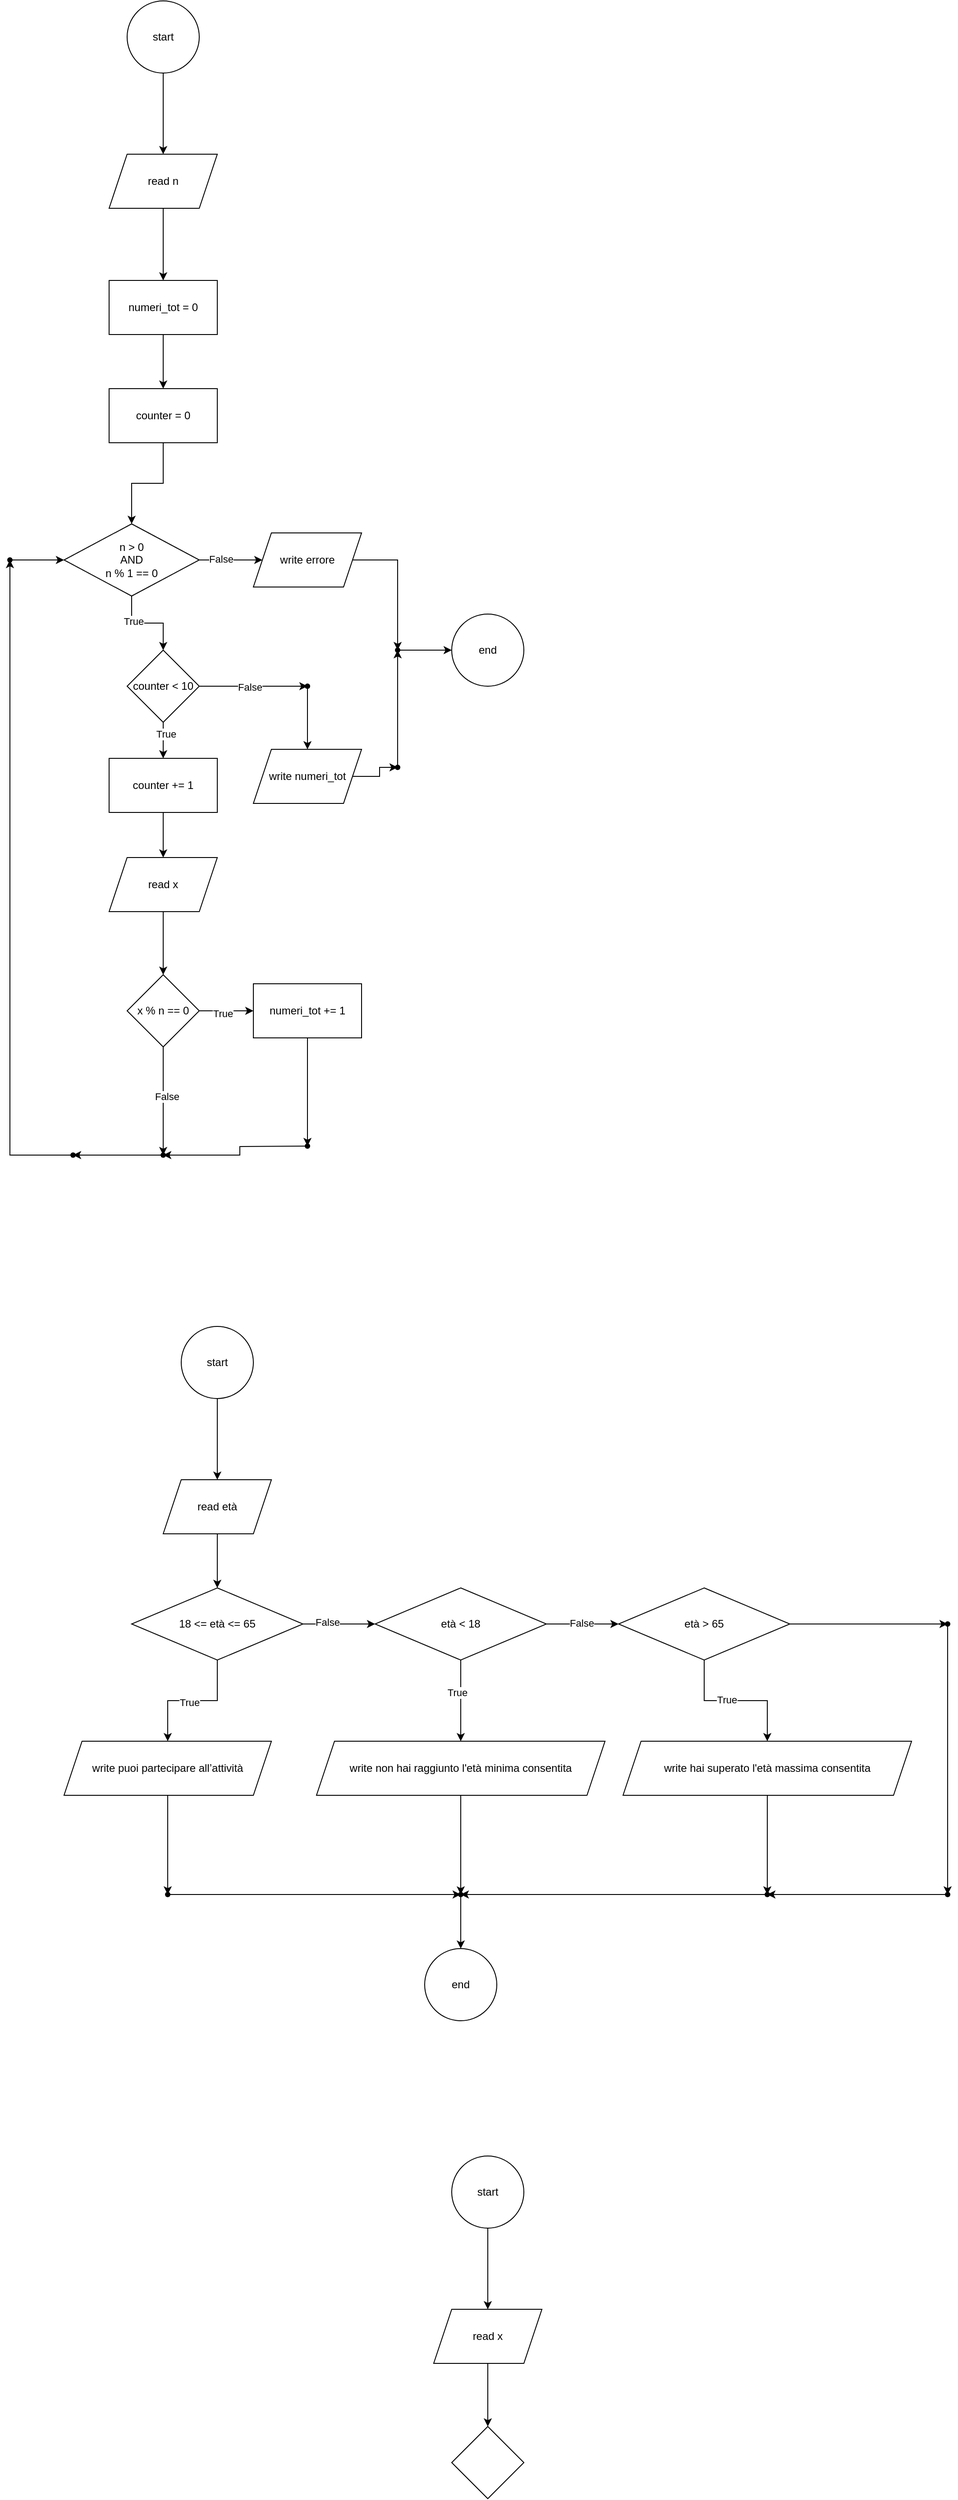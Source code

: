 <mxfile version="26.0.9">
  <diagram name="Page-1" id="5bRIWqPp8xZ-8v8zyqov">
    <mxGraphModel dx="1210" dy="714" grid="1" gridSize="10" guides="1" tooltips="1" connect="1" arrows="1" fold="1" page="0" pageScale="1" pageWidth="850" pageHeight="1100" math="0" shadow="0">
      <root>
        <mxCell id="0" />
        <mxCell id="1" parent="0" />
        <mxCell id="FgGzrAZ7h3xGlEs_a5b2-3" value="" style="edgeStyle=orthogonalEdgeStyle;rounded=0;orthogonalLoop=1;jettySize=auto;html=1;" parent="1" source="FgGzrAZ7h3xGlEs_a5b2-1" target="FgGzrAZ7h3xGlEs_a5b2-2" edge="1">
          <mxGeometry relative="1" as="geometry" />
        </mxCell>
        <mxCell id="FgGzrAZ7h3xGlEs_a5b2-1" value="start" style="ellipse;whiteSpace=wrap;html=1;" parent="1" vertex="1">
          <mxGeometry x="520" y="210" width="80" height="80" as="geometry" />
        </mxCell>
        <mxCell id="u1FyatXsR4D14z9bLsPo-2" value="" style="edgeStyle=orthogonalEdgeStyle;rounded=0;orthogonalLoop=1;jettySize=auto;html=1;" edge="1" parent="1" source="FgGzrAZ7h3xGlEs_a5b2-2" target="u1FyatXsR4D14z9bLsPo-1">
          <mxGeometry relative="1" as="geometry" />
        </mxCell>
        <mxCell id="FgGzrAZ7h3xGlEs_a5b2-2" value="read n" style="shape=parallelogram;perimeter=parallelogramPerimeter;whiteSpace=wrap;html=1;fixedSize=1;" parent="1" vertex="1">
          <mxGeometry x="500" y="380" width="120" height="60" as="geometry" />
        </mxCell>
        <mxCell id="FgGzrAZ7h3xGlEs_a5b2-7" value="" style="edgeStyle=orthogonalEdgeStyle;rounded=0;orthogonalLoop=1;jettySize=auto;html=1;" parent="1" source="FgGzrAZ7h3xGlEs_a5b2-4" target="FgGzrAZ7h3xGlEs_a5b2-6" edge="1">
          <mxGeometry relative="1" as="geometry" />
        </mxCell>
        <mxCell id="u1FyatXsR4D14z9bLsPo-28" value="False" style="edgeLabel;html=1;align=center;verticalAlign=middle;resizable=0;points=[];" vertex="1" connectable="0" parent="FgGzrAZ7h3xGlEs_a5b2-7">
          <mxGeometry x="-0.314" y="1" relative="1" as="geometry">
            <mxPoint as="offset" />
          </mxGeometry>
        </mxCell>
        <mxCell id="FgGzrAZ7h3xGlEs_a5b2-13" value="" style="edgeStyle=orthogonalEdgeStyle;rounded=0;orthogonalLoop=1;jettySize=auto;html=1;" parent="1" source="FgGzrAZ7h3xGlEs_a5b2-4" target="FgGzrAZ7h3xGlEs_a5b2-12" edge="1">
          <mxGeometry relative="1" as="geometry" />
        </mxCell>
        <mxCell id="u1FyatXsR4D14z9bLsPo-29" value="True" style="edgeLabel;html=1;align=center;verticalAlign=middle;resizable=0;points=[];" vertex="1" connectable="0" parent="FgGzrAZ7h3xGlEs_a5b2-13">
          <mxGeometry x="-0.333" y="2" relative="1" as="geometry">
            <mxPoint as="offset" />
          </mxGeometry>
        </mxCell>
        <mxCell id="FgGzrAZ7h3xGlEs_a5b2-4" value="&lt;div&gt;n &amp;gt; 0&lt;/div&gt;&lt;div&gt;AND&lt;/div&gt;&lt;div&gt;n % 1 == 0 &lt;br&gt;&lt;/div&gt;" style="rhombus;whiteSpace=wrap;html=1;" parent="1" vertex="1">
          <mxGeometry x="450" y="790" width="150" height="80" as="geometry" />
        </mxCell>
        <mxCell id="FgGzrAZ7h3xGlEs_a5b2-9" value="" style="edgeStyle=orthogonalEdgeStyle;rounded=0;orthogonalLoop=1;jettySize=auto;html=1;" parent="1" source="FgGzrAZ7h3xGlEs_a5b2-6" target="FgGzrAZ7h3xGlEs_a5b2-8" edge="1">
          <mxGeometry relative="1" as="geometry" />
        </mxCell>
        <mxCell id="FgGzrAZ7h3xGlEs_a5b2-6" value="write errore" style="shape=parallelogram;perimeter=parallelogramPerimeter;whiteSpace=wrap;html=1;fixedSize=1;" parent="1" vertex="1">
          <mxGeometry x="660" y="800" width="120" height="60" as="geometry" />
        </mxCell>
        <mxCell id="FgGzrAZ7h3xGlEs_a5b2-11" value="" style="edgeStyle=orthogonalEdgeStyle;rounded=0;orthogonalLoop=1;jettySize=auto;html=1;" parent="1" source="FgGzrAZ7h3xGlEs_a5b2-8" target="FgGzrAZ7h3xGlEs_a5b2-10" edge="1">
          <mxGeometry relative="1" as="geometry" />
        </mxCell>
        <mxCell id="FgGzrAZ7h3xGlEs_a5b2-8" value="" style="shape=waypoint;sketch=0;size=6;pointerEvents=1;points=[];fillColor=default;resizable=0;rotatable=0;perimeter=centerPerimeter;snapToPoint=1;" parent="1" vertex="1">
          <mxGeometry x="810" y="920" width="20" height="20" as="geometry" />
        </mxCell>
        <mxCell id="FgGzrAZ7h3xGlEs_a5b2-10" value="end" style="ellipse;whiteSpace=wrap;html=1;sketch=0;pointerEvents=1;resizable=0;" parent="1" vertex="1">
          <mxGeometry x="880" y="890" width="80" height="80" as="geometry" />
        </mxCell>
        <mxCell id="FgGzrAZ7h3xGlEs_a5b2-26" value="" style="edgeStyle=orthogonalEdgeStyle;rounded=0;orthogonalLoop=1;jettySize=auto;html=1;" parent="1" source="FgGzrAZ7h3xGlEs_a5b2-12" target="FgGzrAZ7h3xGlEs_a5b2-25" edge="1">
          <mxGeometry relative="1" as="geometry" />
        </mxCell>
        <mxCell id="u1FyatXsR4D14z9bLsPo-27" value="False" style="edgeLabel;html=1;align=center;verticalAlign=middle;resizable=0;points=[];" vertex="1" connectable="0" parent="FgGzrAZ7h3xGlEs_a5b2-26">
          <mxGeometry x="-0.067" y="-1" relative="1" as="geometry">
            <mxPoint as="offset" />
          </mxGeometry>
        </mxCell>
        <mxCell id="u1FyatXsR4D14z9bLsPo-24" value="" style="edgeStyle=orthogonalEdgeStyle;rounded=0;orthogonalLoop=1;jettySize=auto;html=1;" edge="1" parent="1" source="FgGzrAZ7h3xGlEs_a5b2-12" target="u1FyatXsR4D14z9bLsPo-23">
          <mxGeometry relative="1" as="geometry" />
        </mxCell>
        <mxCell id="u1FyatXsR4D14z9bLsPo-26" value="True" style="edgeLabel;html=1;align=center;verticalAlign=middle;resizable=0;points=[];" vertex="1" connectable="0" parent="u1FyatXsR4D14z9bLsPo-24">
          <mxGeometry x="-0.35" y="3" relative="1" as="geometry">
            <mxPoint as="offset" />
          </mxGeometry>
        </mxCell>
        <mxCell id="FgGzrAZ7h3xGlEs_a5b2-12" value="counter &amp;lt; 10" style="rhombus;whiteSpace=wrap;html=1;" parent="1" vertex="1">
          <mxGeometry x="520" y="930" width="80" height="80" as="geometry" />
        </mxCell>
        <mxCell id="FgGzrAZ7h3xGlEs_a5b2-16" style="edgeStyle=orthogonalEdgeStyle;rounded=0;orthogonalLoop=1;jettySize=auto;html=1;" parent="1" source="FgGzrAZ7h3xGlEs_a5b2-14" target="FgGzrAZ7h3xGlEs_a5b2-4" edge="1">
          <mxGeometry relative="1" as="geometry" />
        </mxCell>
        <mxCell id="FgGzrAZ7h3xGlEs_a5b2-14" value="counter = 0" style="whiteSpace=wrap;html=1;" parent="1" vertex="1">
          <mxGeometry x="500" y="640" width="120" height="60" as="geometry" />
        </mxCell>
        <mxCell id="u1FyatXsR4D14z9bLsPo-5" value="" style="edgeStyle=orthogonalEdgeStyle;rounded=0;orthogonalLoop=1;jettySize=auto;html=1;" edge="1" parent="1" source="FgGzrAZ7h3xGlEs_a5b2-21" target="u1FyatXsR4D14z9bLsPo-4">
          <mxGeometry relative="1" as="geometry" />
        </mxCell>
        <mxCell id="FgGzrAZ7h3xGlEs_a5b2-21" value="read x" style="shape=parallelogram;perimeter=parallelogramPerimeter;whiteSpace=wrap;html=1;fixedSize=1;" parent="1" vertex="1">
          <mxGeometry x="500" y="1160" width="120" height="60" as="geometry" />
        </mxCell>
        <mxCell id="u1FyatXsR4D14z9bLsPo-19" value="" style="edgeStyle=orthogonalEdgeStyle;rounded=0;orthogonalLoop=1;jettySize=auto;html=1;" edge="1" parent="1" source="FgGzrAZ7h3xGlEs_a5b2-25" target="u1FyatXsR4D14z9bLsPo-18">
          <mxGeometry relative="1" as="geometry" />
        </mxCell>
        <mxCell id="FgGzrAZ7h3xGlEs_a5b2-25" value="" style="shape=waypoint;sketch=0;size=6;pointerEvents=1;points=[];fillColor=default;resizable=0;rotatable=0;perimeter=centerPerimeter;snapToPoint=1;" parent="1" vertex="1">
          <mxGeometry x="710" y="960" width="20" height="20" as="geometry" />
        </mxCell>
        <mxCell id="u1FyatXsR4D14z9bLsPo-3" value="" style="edgeStyle=orthogonalEdgeStyle;rounded=0;orthogonalLoop=1;jettySize=auto;html=1;" edge="1" parent="1" source="u1FyatXsR4D14z9bLsPo-1" target="FgGzrAZ7h3xGlEs_a5b2-14">
          <mxGeometry relative="1" as="geometry" />
        </mxCell>
        <mxCell id="u1FyatXsR4D14z9bLsPo-1" value="numeri_tot = 0" style="whiteSpace=wrap;html=1;" vertex="1" parent="1">
          <mxGeometry x="500" y="520" width="120" height="60" as="geometry" />
        </mxCell>
        <mxCell id="u1FyatXsR4D14z9bLsPo-7" value="" style="edgeStyle=orthogonalEdgeStyle;rounded=0;orthogonalLoop=1;jettySize=auto;html=1;" edge="1" parent="1" source="u1FyatXsR4D14z9bLsPo-4" target="u1FyatXsR4D14z9bLsPo-6">
          <mxGeometry relative="1" as="geometry" />
        </mxCell>
        <mxCell id="u1FyatXsR4D14z9bLsPo-30" value="True" style="edgeLabel;html=1;align=center;verticalAlign=middle;resizable=0;points=[];" vertex="1" connectable="0" parent="u1FyatXsR4D14z9bLsPo-7">
          <mxGeometry x="-0.133" y="-3" relative="1" as="geometry">
            <mxPoint as="offset" />
          </mxGeometry>
        </mxCell>
        <mxCell id="u1FyatXsR4D14z9bLsPo-9" value="" style="edgeStyle=orthogonalEdgeStyle;rounded=0;orthogonalLoop=1;jettySize=auto;html=1;" edge="1" parent="1" source="u1FyatXsR4D14z9bLsPo-4" target="u1FyatXsR4D14z9bLsPo-8">
          <mxGeometry relative="1" as="geometry" />
        </mxCell>
        <mxCell id="u1FyatXsR4D14z9bLsPo-31" value="False" style="edgeLabel;html=1;align=center;verticalAlign=middle;resizable=0;points=[];" vertex="1" connectable="0" parent="u1FyatXsR4D14z9bLsPo-9">
          <mxGeometry x="-0.083" y="4" relative="1" as="geometry">
            <mxPoint as="offset" />
          </mxGeometry>
        </mxCell>
        <mxCell id="u1FyatXsR4D14z9bLsPo-4" value="x % n == 0" style="rhombus;whiteSpace=wrap;html=1;" vertex="1" parent="1">
          <mxGeometry x="520" y="1290" width="80" height="80" as="geometry" />
        </mxCell>
        <mxCell id="u1FyatXsR4D14z9bLsPo-16" value="" style="edgeStyle=orthogonalEdgeStyle;rounded=0;orthogonalLoop=1;jettySize=auto;html=1;" edge="1" parent="1" source="u1FyatXsR4D14z9bLsPo-6" target="u1FyatXsR4D14z9bLsPo-15">
          <mxGeometry relative="1" as="geometry" />
        </mxCell>
        <mxCell id="u1FyatXsR4D14z9bLsPo-6" value="numeri_tot += 1" style="whiteSpace=wrap;html=1;" vertex="1" parent="1">
          <mxGeometry x="660" y="1300" width="120" height="60" as="geometry" />
        </mxCell>
        <mxCell id="u1FyatXsR4D14z9bLsPo-11" value="" style="edgeStyle=orthogonalEdgeStyle;rounded=0;orthogonalLoop=1;jettySize=auto;html=1;" edge="1" parent="1" source="u1FyatXsR4D14z9bLsPo-8" target="u1FyatXsR4D14z9bLsPo-10">
          <mxGeometry relative="1" as="geometry" />
        </mxCell>
        <mxCell id="u1FyatXsR4D14z9bLsPo-8" value="" style="shape=waypoint;sketch=0;size=6;pointerEvents=1;points=[];fillColor=default;resizable=0;rotatable=0;perimeter=centerPerimeter;snapToPoint=1;" vertex="1" parent="1">
          <mxGeometry x="550" y="1480" width="20" height="20" as="geometry" />
        </mxCell>
        <mxCell id="u1FyatXsR4D14z9bLsPo-13" value="" style="edgeStyle=orthogonalEdgeStyle;rounded=0;orthogonalLoop=1;jettySize=auto;html=1;" edge="1" parent="1" source="u1FyatXsR4D14z9bLsPo-10" target="u1FyatXsR4D14z9bLsPo-12">
          <mxGeometry relative="1" as="geometry" />
        </mxCell>
        <mxCell id="u1FyatXsR4D14z9bLsPo-10" value="" style="shape=waypoint;sketch=0;size=6;pointerEvents=1;points=[];fillColor=default;resizable=0;rotatable=0;perimeter=centerPerimeter;snapToPoint=1;" vertex="1" parent="1">
          <mxGeometry x="450" y="1480" width="20" height="20" as="geometry" />
        </mxCell>
        <mxCell id="u1FyatXsR4D14z9bLsPo-64" value="" style="edgeStyle=orthogonalEdgeStyle;rounded=0;orthogonalLoop=1;jettySize=auto;html=1;" edge="1" parent="1" source="u1FyatXsR4D14z9bLsPo-12" target="FgGzrAZ7h3xGlEs_a5b2-4">
          <mxGeometry relative="1" as="geometry" />
        </mxCell>
        <mxCell id="u1FyatXsR4D14z9bLsPo-12" value="" style="shape=waypoint;sketch=0;size=6;pointerEvents=1;points=[];fillColor=default;resizable=0;rotatable=0;perimeter=centerPerimeter;snapToPoint=1;" vertex="1" parent="1">
          <mxGeometry x="380" y="820" width="20" height="20" as="geometry" />
        </mxCell>
        <mxCell id="u1FyatXsR4D14z9bLsPo-15" value="" style="shape=waypoint;sketch=0;size=6;pointerEvents=1;points=[];fillColor=default;resizable=0;rotatable=0;perimeter=centerPerimeter;snapToPoint=1;" vertex="1" parent="1">
          <mxGeometry x="710" y="1470" width="20" height="20" as="geometry" />
        </mxCell>
        <mxCell id="u1FyatXsR4D14z9bLsPo-17" style="edgeStyle=orthogonalEdgeStyle;rounded=0;orthogonalLoop=1;jettySize=auto;html=1;entryX=0.9;entryY=0.4;entryDx=0;entryDy=0;entryPerimeter=0;" edge="1" parent="1" target="u1FyatXsR4D14z9bLsPo-8">
          <mxGeometry relative="1" as="geometry">
            <mxPoint x="720" y="1480" as="sourcePoint" />
          </mxGeometry>
        </mxCell>
        <mxCell id="u1FyatXsR4D14z9bLsPo-21" value="" style="edgeStyle=orthogonalEdgeStyle;rounded=0;orthogonalLoop=1;jettySize=auto;html=1;" edge="1" parent="1" source="u1FyatXsR4D14z9bLsPo-18" target="u1FyatXsR4D14z9bLsPo-20">
          <mxGeometry relative="1" as="geometry" />
        </mxCell>
        <mxCell id="u1FyatXsR4D14z9bLsPo-18" value="write numeri_tot" style="shape=parallelogram;perimeter=parallelogramPerimeter;whiteSpace=wrap;html=1;fixedSize=1;sketch=0;pointerEvents=1;resizable=0;" vertex="1" parent="1">
          <mxGeometry x="660" y="1040" width="120" height="60" as="geometry" />
        </mxCell>
        <mxCell id="u1FyatXsR4D14z9bLsPo-20" value="" style="shape=waypoint;sketch=0;size=6;pointerEvents=1;points=[];fillColor=default;resizable=0;rotatable=0;perimeter=centerPerimeter;snapToPoint=1;" vertex="1" parent="1">
          <mxGeometry x="810" y="1050" width="20" height="20" as="geometry" />
        </mxCell>
        <mxCell id="u1FyatXsR4D14z9bLsPo-22" style="edgeStyle=orthogonalEdgeStyle;rounded=0;orthogonalLoop=1;jettySize=auto;html=1;entryX=0.8;entryY=1.2;entryDx=0;entryDy=0;entryPerimeter=0;" edge="1" parent="1" source="u1FyatXsR4D14z9bLsPo-20" target="FgGzrAZ7h3xGlEs_a5b2-8">
          <mxGeometry relative="1" as="geometry" />
        </mxCell>
        <mxCell id="u1FyatXsR4D14z9bLsPo-25" value="" style="edgeStyle=orthogonalEdgeStyle;rounded=0;orthogonalLoop=1;jettySize=auto;html=1;" edge="1" parent="1" source="u1FyatXsR4D14z9bLsPo-23" target="FgGzrAZ7h3xGlEs_a5b2-21">
          <mxGeometry relative="1" as="geometry" />
        </mxCell>
        <mxCell id="u1FyatXsR4D14z9bLsPo-23" value="counter += 1" style="whiteSpace=wrap;html=1;" vertex="1" parent="1">
          <mxGeometry x="500" y="1050" width="120" height="60" as="geometry" />
        </mxCell>
        <mxCell id="u1FyatXsR4D14z9bLsPo-34" value="" style="edgeStyle=orthogonalEdgeStyle;rounded=0;orthogonalLoop=1;jettySize=auto;html=1;" edge="1" parent="1" source="u1FyatXsR4D14z9bLsPo-32" target="u1FyatXsR4D14z9bLsPo-33">
          <mxGeometry relative="1" as="geometry" />
        </mxCell>
        <mxCell id="u1FyatXsR4D14z9bLsPo-32" value="start" style="ellipse;whiteSpace=wrap;html=1;" vertex="1" parent="1">
          <mxGeometry x="580" y="1680" width="80" height="80" as="geometry" />
        </mxCell>
        <mxCell id="u1FyatXsR4D14z9bLsPo-36" value="" style="edgeStyle=orthogonalEdgeStyle;rounded=0;orthogonalLoop=1;jettySize=auto;html=1;" edge="1" parent="1" source="u1FyatXsR4D14z9bLsPo-33" target="u1FyatXsR4D14z9bLsPo-35">
          <mxGeometry relative="1" as="geometry" />
        </mxCell>
        <mxCell id="u1FyatXsR4D14z9bLsPo-33" value="read età" style="shape=parallelogram;perimeter=parallelogramPerimeter;whiteSpace=wrap;html=1;fixedSize=1;" vertex="1" parent="1">
          <mxGeometry x="560" y="1850" width="120" height="60" as="geometry" />
        </mxCell>
        <mxCell id="u1FyatXsR4D14z9bLsPo-38" value="" style="edgeStyle=orthogonalEdgeStyle;rounded=0;orthogonalLoop=1;jettySize=auto;html=1;" edge="1" parent="1" source="u1FyatXsR4D14z9bLsPo-35" target="u1FyatXsR4D14z9bLsPo-37">
          <mxGeometry relative="1" as="geometry" />
        </mxCell>
        <mxCell id="u1FyatXsR4D14z9bLsPo-62" value="True" style="edgeLabel;html=1;align=center;verticalAlign=middle;resizable=0;points=[];" vertex="1" connectable="0" parent="u1FyatXsR4D14z9bLsPo-38">
          <mxGeometry x="0.048" y="2" relative="1" as="geometry">
            <mxPoint as="offset" />
          </mxGeometry>
        </mxCell>
        <mxCell id="u1FyatXsR4D14z9bLsPo-40" value="" style="edgeStyle=orthogonalEdgeStyle;rounded=0;orthogonalLoop=1;jettySize=auto;html=1;" edge="1" parent="1" source="u1FyatXsR4D14z9bLsPo-35" target="u1FyatXsR4D14z9bLsPo-39">
          <mxGeometry relative="1" as="geometry" />
        </mxCell>
        <mxCell id="u1FyatXsR4D14z9bLsPo-63" value="False" style="edgeLabel;html=1;align=center;verticalAlign=middle;resizable=0;points=[];" vertex="1" connectable="0" parent="u1FyatXsR4D14z9bLsPo-40">
          <mxGeometry x="-0.325" y="2" relative="1" as="geometry">
            <mxPoint as="offset" />
          </mxGeometry>
        </mxCell>
        <mxCell id="u1FyatXsR4D14z9bLsPo-35" value="18 &amp;lt;= età &amp;lt;= 65" style="rhombus;whiteSpace=wrap;html=1;" vertex="1" parent="1">
          <mxGeometry x="525" y="1970" width="190" height="80" as="geometry" />
        </mxCell>
        <mxCell id="u1FyatXsR4D14z9bLsPo-48" value="" style="edgeStyle=orthogonalEdgeStyle;rounded=0;orthogonalLoop=1;jettySize=auto;html=1;" edge="1" parent="1" source="u1FyatXsR4D14z9bLsPo-37" target="u1FyatXsR4D14z9bLsPo-47">
          <mxGeometry relative="1" as="geometry" />
        </mxCell>
        <mxCell id="u1FyatXsR4D14z9bLsPo-37" value="write puoi partecipare all’attività" style="shape=parallelogram;perimeter=parallelogramPerimeter;whiteSpace=wrap;html=1;fixedSize=1;" vertex="1" parent="1">
          <mxGeometry x="450" y="2140" width="230" height="60" as="geometry" />
        </mxCell>
        <mxCell id="u1FyatXsR4D14z9bLsPo-42" value="" style="edgeStyle=orthogonalEdgeStyle;rounded=0;orthogonalLoop=1;jettySize=auto;html=1;" edge="1" parent="1" source="u1FyatXsR4D14z9bLsPo-39" target="u1FyatXsR4D14z9bLsPo-41">
          <mxGeometry relative="1" as="geometry" />
        </mxCell>
        <mxCell id="u1FyatXsR4D14z9bLsPo-65" value="True" style="edgeLabel;html=1;align=center;verticalAlign=middle;resizable=0;points=[];" vertex="1" connectable="0" parent="u1FyatXsR4D14z9bLsPo-42">
          <mxGeometry x="-0.2" y="-4" relative="1" as="geometry">
            <mxPoint as="offset" />
          </mxGeometry>
        </mxCell>
        <mxCell id="u1FyatXsR4D14z9bLsPo-44" value="" style="edgeStyle=orthogonalEdgeStyle;rounded=0;orthogonalLoop=1;jettySize=auto;html=1;" edge="1" parent="1" source="u1FyatXsR4D14z9bLsPo-39" target="u1FyatXsR4D14z9bLsPo-43">
          <mxGeometry relative="1" as="geometry" />
        </mxCell>
        <mxCell id="u1FyatXsR4D14z9bLsPo-66" value="False" style="edgeLabel;html=1;align=center;verticalAlign=middle;resizable=0;points=[];" vertex="1" connectable="0" parent="u1FyatXsR4D14z9bLsPo-44">
          <mxGeometry x="-0.025" y="1" relative="1" as="geometry">
            <mxPoint as="offset" />
          </mxGeometry>
        </mxCell>
        <mxCell id="u1FyatXsR4D14z9bLsPo-39" value="età &amp;lt; 18" style="rhombus;whiteSpace=wrap;html=1;" vertex="1" parent="1">
          <mxGeometry x="795" y="1970" width="190" height="80" as="geometry" />
        </mxCell>
        <mxCell id="u1FyatXsR4D14z9bLsPo-50" value="" style="edgeStyle=orthogonalEdgeStyle;rounded=0;orthogonalLoop=1;jettySize=auto;html=1;" edge="1" parent="1" source="u1FyatXsR4D14z9bLsPo-41" target="u1FyatXsR4D14z9bLsPo-49">
          <mxGeometry relative="1" as="geometry" />
        </mxCell>
        <mxCell id="u1FyatXsR4D14z9bLsPo-41" value="write non hai raggiunto l&#39;età minima consentita" style="shape=parallelogram;perimeter=parallelogramPerimeter;whiteSpace=wrap;html=1;fixedSize=1;" vertex="1" parent="1">
          <mxGeometry x="730" y="2140" width="320" height="60" as="geometry" />
        </mxCell>
        <mxCell id="u1FyatXsR4D14z9bLsPo-46" value="" style="edgeStyle=orthogonalEdgeStyle;rounded=0;orthogonalLoop=1;jettySize=auto;html=1;" edge="1" parent="1" source="u1FyatXsR4D14z9bLsPo-43" target="u1FyatXsR4D14z9bLsPo-45">
          <mxGeometry relative="1" as="geometry" />
        </mxCell>
        <mxCell id="u1FyatXsR4D14z9bLsPo-67" value="True" style="edgeLabel;html=1;align=center;verticalAlign=middle;resizable=0;points=[];" vertex="1" connectable="0" parent="u1FyatXsR4D14z9bLsPo-46">
          <mxGeometry x="-0.125" y="1" relative="1" as="geometry">
            <mxPoint as="offset" />
          </mxGeometry>
        </mxCell>
        <mxCell id="u1FyatXsR4D14z9bLsPo-69" value="" style="edgeStyle=orthogonalEdgeStyle;rounded=0;orthogonalLoop=1;jettySize=auto;html=1;" edge="1" parent="1" source="u1FyatXsR4D14z9bLsPo-43" target="u1FyatXsR4D14z9bLsPo-68">
          <mxGeometry relative="1" as="geometry" />
        </mxCell>
        <mxCell id="u1FyatXsR4D14z9bLsPo-43" value="età &amp;gt; 65" style="rhombus;whiteSpace=wrap;html=1;" vertex="1" parent="1">
          <mxGeometry x="1065" y="1970" width="190" height="80" as="geometry" />
        </mxCell>
        <mxCell id="u1FyatXsR4D14z9bLsPo-52" value="" style="edgeStyle=orthogonalEdgeStyle;rounded=0;orthogonalLoop=1;jettySize=auto;html=1;" edge="1" parent="1" source="u1FyatXsR4D14z9bLsPo-45" target="u1FyatXsR4D14z9bLsPo-51">
          <mxGeometry relative="1" as="geometry" />
        </mxCell>
        <mxCell id="u1FyatXsR4D14z9bLsPo-45" value="write hai superato l&#39;età massima consentita" style="shape=parallelogram;perimeter=parallelogramPerimeter;whiteSpace=wrap;html=1;fixedSize=1;" vertex="1" parent="1">
          <mxGeometry x="1070" y="2140" width="320" height="60" as="geometry" />
        </mxCell>
        <mxCell id="u1FyatXsR4D14z9bLsPo-54" style="edgeStyle=orthogonalEdgeStyle;rounded=0;orthogonalLoop=1;jettySize=auto;html=1;" edge="1" parent="1" source="u1FyatXsR4D14z9bLsPo-47">
          <mxGeometry relative="1" as="geometry">
            <mxPoint x="890" y="2310" as="targetPoint" />
          </mxGeometry>
        </mxCell>
        <mxCell id="u1FyatXsR4D14z9bLsPo-47" value="" style="shape=waypoint;sketch=0;size=6;pointerEvents=1;points=[];fillColor=default;resizable=0;rotatable=0;perimeter=centerPerimeter;snapToPoint=1;" vertex="1" parent="1">
          <mxGeometry x="555" y="2300" width="20" height="20" as="geometry" />
        </mxCell>
        <mxCell id="u1FyatXsR4D14z9bLsPo-56" value="" style="edgeStyle=orthogonalEdgeStyle;rounded=0;orthogonalLoop=1;jettySize=auto;html=1;" edge="1" parent="1" source="u1FyatXsR4D14z9bLsPo-49" target="u1FyatXsR4D14z9bLsPo-55">
          <mxGeometry relative="1" as="geometry" />
        </mxCell>
        <mxCell id="u1FyatXsR4D14z9bLsPo-49" value="" style="shape=waypoint;sketch=0;size=6;pointerEvents=1;points=[];fillColor=default;resizable=0;rotatable=0;perimeter=centerPerimeter;snapToPoint=1;" vertex="1" parent="1">
          <mxGeometry x="880" y="2300" width="20" height="20" as="geometry" />
        </mxCell>
        <mxCell id="u1FyatXsR4D14z9bLsPo-51" value="" style="shape=waypoint;sketch=0;size=6;pointerEvents=1;points=[];fillColor=default;resizable=0;rotatable=0;perimeter=centerPerimeter;snapToPoint=1;" vertex="1" parent="1">
          <mxGeometry x="1220" y="2300" width="20" height="20" as="geometry" />
        </mxCell>
        <mxCell id="u1FyatXsR4D14z9bLsPo-53" style="edgeStyle=orthogonalEdgeStyle;rounded=0;orthogonalLoop=1;jettySize=auto;html=1;entryX=0.65;entryY=1;entryDx=0;entryDy=0;entryPerimeter=0;" edge="1" parent="1" source="u1FyatXsR4D14z9bLsPo-51" target="u1FyatXsR4D14z9bLsPo-49">
          <mxGeometry relative="1" as="geometry" />
        </mxCell>
        <mxCell id="u1FyatXsR4D14z9bLsPo-55" value="end" style="ellipse;whiteSpace=wrap;html=1;sketch=0;pointerEvents=1;resizable=0;" vertex="1" parent="1">
          <mxGeometry x="850" y="2370" width="80" height="80" as="geometry" />
        </mxCell>
        <mxCell id="u1FyatXsR4D14z9bLsPo-59" value="" style="edgeStyle=orthogonalEdgeStyle;rounded=0;orthogonalLoop=1;jettySize=auto;html=1;" edge="1" parent="1" source="u1FyatXsR4D14z9bLsPo-57" target="u1FyatXsR4D14z9bLsPo-58">
          <mxGeometry relative="1" as="geometry" />
        </mxCell>
        <mxCell id="u1FyatXsR4D14z9bLsPo-57" value="start" style="ellipse;whiteSpace=wrap;html=1;" vertex="1" parent="1">
          <mxGeometry x="880" y="2600" width="80" height="80" as="geometry" />
        </mxCell>
        <mxCell id="u1FyatXsR4D14z9bLsPo-61" value="" style="edgeStyle=orthogonalEdgeStyle;rounded=0;orthogonalLoop=1;jettySize=auto;html=1;" edge="1" parent="1" source="u1FyatXsR4D14z9bLsPo-58" target="u1FyatXsR4D14z9bLsPo-60">
          <mxGeometry relative="1" as="geometry" />
        </mxCell>
        <mxCell id="u1FyatXsR4D14z9bLsPo-58" value="read x" style="shape=parallelogram;perimeter=parallelogramPerimeter;whiteSpace=wrap;html=1;fixedSize=1;" vertex="1" parent="1">
          <mxGeometry x="860" y="2770" width="120" height="60" as="geometry" />
        </mxCell>
        <mxCell id="u1FyatXsR4D14z9bLsPo-60" value="" style="rhombus;whiteSpace=wrap;html=1;" vertex="1" parent="1">
          <mxGeometry x="880" y="2900" width="80" height="80" as="geometry" />
        </mxCell>
        <mxCell id="u1FyatXsR4D14z9bLsPo-71" value="" style="edgeStyle=orthogonalEdgeStyle;rounded=0;orthogonalLoop=1;jettySize=auto;html=1;" edge="1" parent="1" source="u1FyatXsR4D14z9bLsPo-68" target="u1FyatXsR4D14z9bLsPo-70">
          <mxGeometry relative="1" as="geometry" />
        </mxCell>
        <mxCell id="u1FyatXsR4D14z9bLsPo-68" value="" style="shape=waypoint;sketch=0;size=6;pointerEvents=1;points=[];fillColor=default;resizable=0;rotatable=0;perimeter=centerPerimeter;snapToPoint=1;" vertex="1" parent="1">
          <mxGeometry x="1420" y="2000" width="20" height="20" as="geometry" />
        </mxCell>
        <mxCell id="u1FyatXsR4D14z9bLsPo-70" value="" style="shape=waypoint;sketch=0;size=6;pointerEvents=1;points=[];fillColor=default;resizable=0;rotatable=0;perimeter=centerPerimeter;snapToPoint=1;" vertex="1" parent="1">
          <mxGeometry x="1420" y="2300" width="20" height="20" as="geometry" />
        </mxCell>
        <mxCell id="u1FyatXsR4D14z9bLsPo-72" style="edgeStyle=orthogonalEdgeStyle;rounded=0;orthogonalLoop=1;jettySize=auto;html=1;entryX=0.85;entryY=0.55;entryDx=0;entryDy=0;entryPerimeter=0;" edge="1" parent="1" source="u1FyatXsR4D14z9bLsPo-70" target="u1FyatXsR4D14z9bLsPo-51">
          <mxGeometry relative="1" as="geometry" />
        </mxCell>
      </root>
    </mxGraphModel>
  </diagram>
</mxfile>
